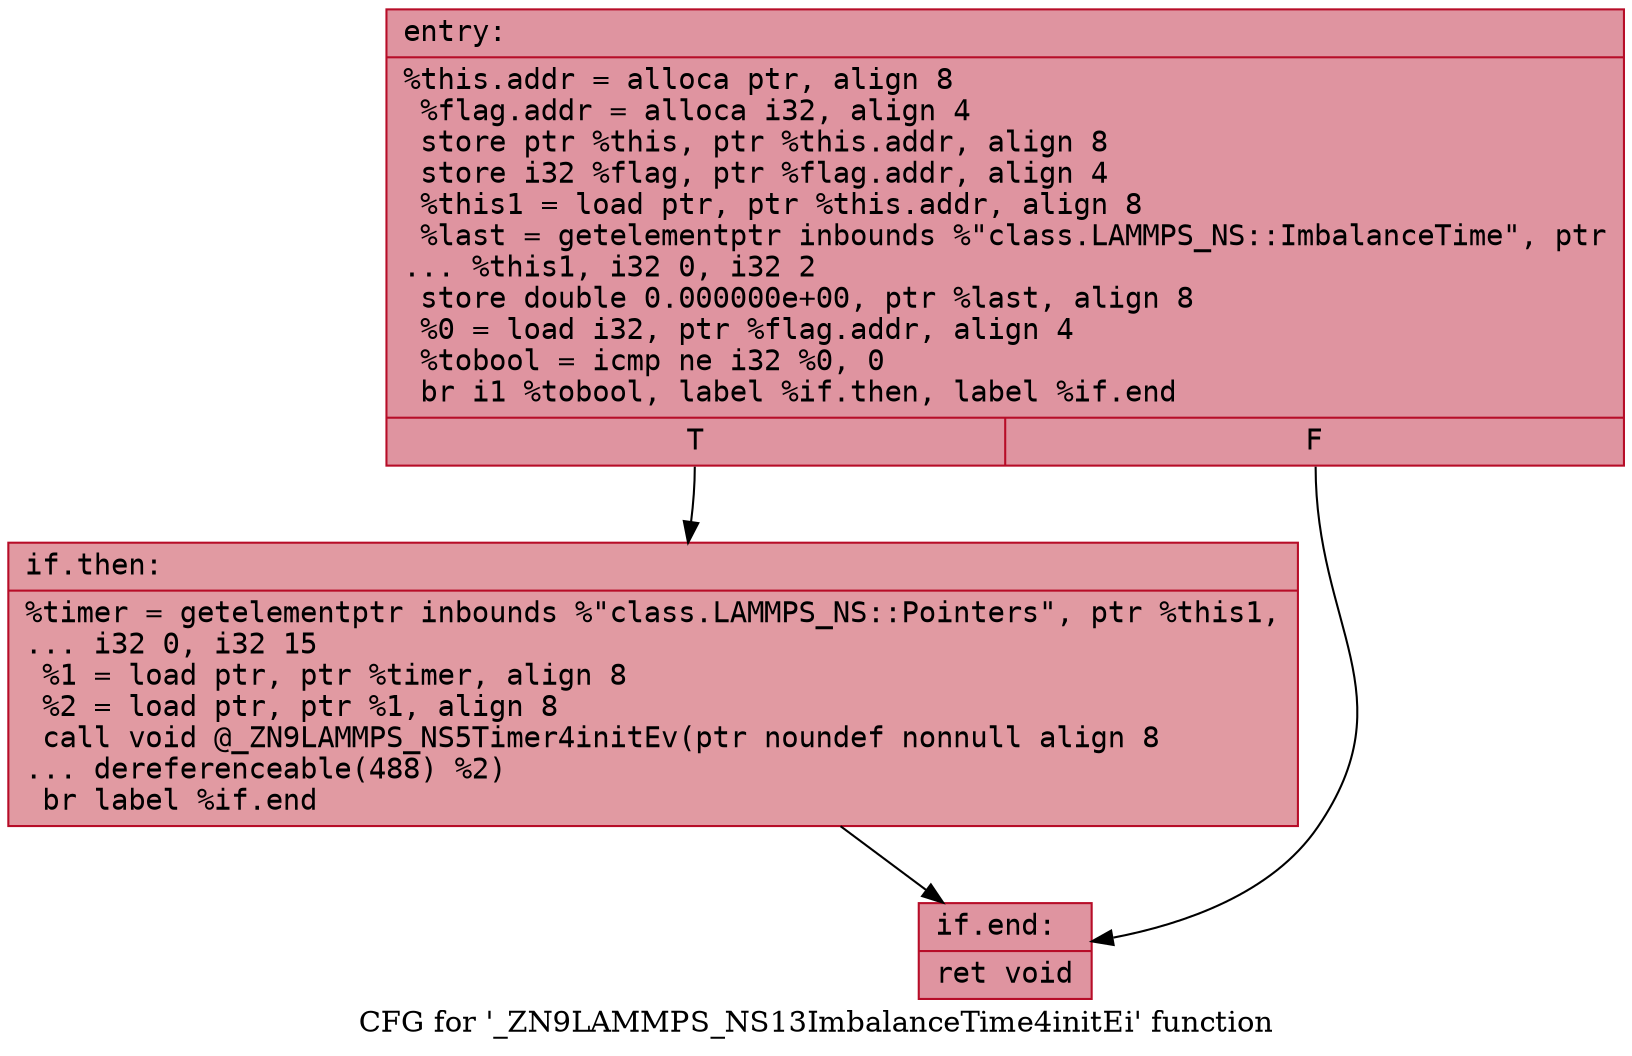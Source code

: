 digraph "CFG for '_ZN9LAMMPS_NS13ImbalanceTime4initEi' function" {
	label="CFG for '_ZN9LAMMPS_NS13ImbalanceTime4initEi' function";

	Node0x560443364560 [shape=record,color="#b70d28ff", style=filled, fillcolor="#b70d2870" fontname="Courier",label="{entry:\l|  %this.addr = alloca ptr, align 8\l  %flag.addr = alloca i32, align 4\l  store ptr %this, ptr %this.addr, align 8\l  store i32 %flag, ptr %flag.addr, align 4\l  %this1 = load ptr, ptr %this.addr, align 8\l  %last = getelementptr inbounds %\"class.LAMMPS_NS::ImbalanceTime\", ptr\l... %this1, i32 0, i32 2\l  store double 0.000000e+00, ptr %last, align 8\l  %0 = load i32, ptr %flag.addr, align 4\l  %tobool = icmp ne i32 %0, 0\l  br i1 %tobool, label %if.then, label %if.end\l|{<s0>T|<s1>F}}"];
	Node0x560443364560:s0 -> Node0x560443364950[tooltip="entry -> if.then\nProbability 62.50%" ];
	Node0x560443364560:s1 -> Node0x5604433649c0[tooltip="entry -> if.end\nProbability 37.50%" ];
	Node0x560443364950 [shape=record,color="#b70d28ff", style=filled, fillcolor="#bb1b2c70" fontname="Courier",label="{if.then:\l|  %timer = getelementptr inbounds %\"class.LAMMPS_NS::Pointers\", ptr %this1,\l... i32 0, i32 15\l  %1 = load ptr, ptr %timer, align 8\l  %2 = load ptr, ptr %1, align 8\l  call void @_ZN9LAMMPS_NS5Timer4initEv(ptr noundef nonnull align 8\l... dereferenceable(488) %2)\l  br label %if.end\l}"];
	Node0x560443364950 -> Node0x5604433649c0[tooltip="if.then -> if.end\nProbability 100.00%" ];
	Node0x5604433649c0 [shape=record,color="#b70d28ff", style=filled, fillcolor="#b70d2870" fontname="Courier",label="{if.end:\l|  ret void\l}"];
}
